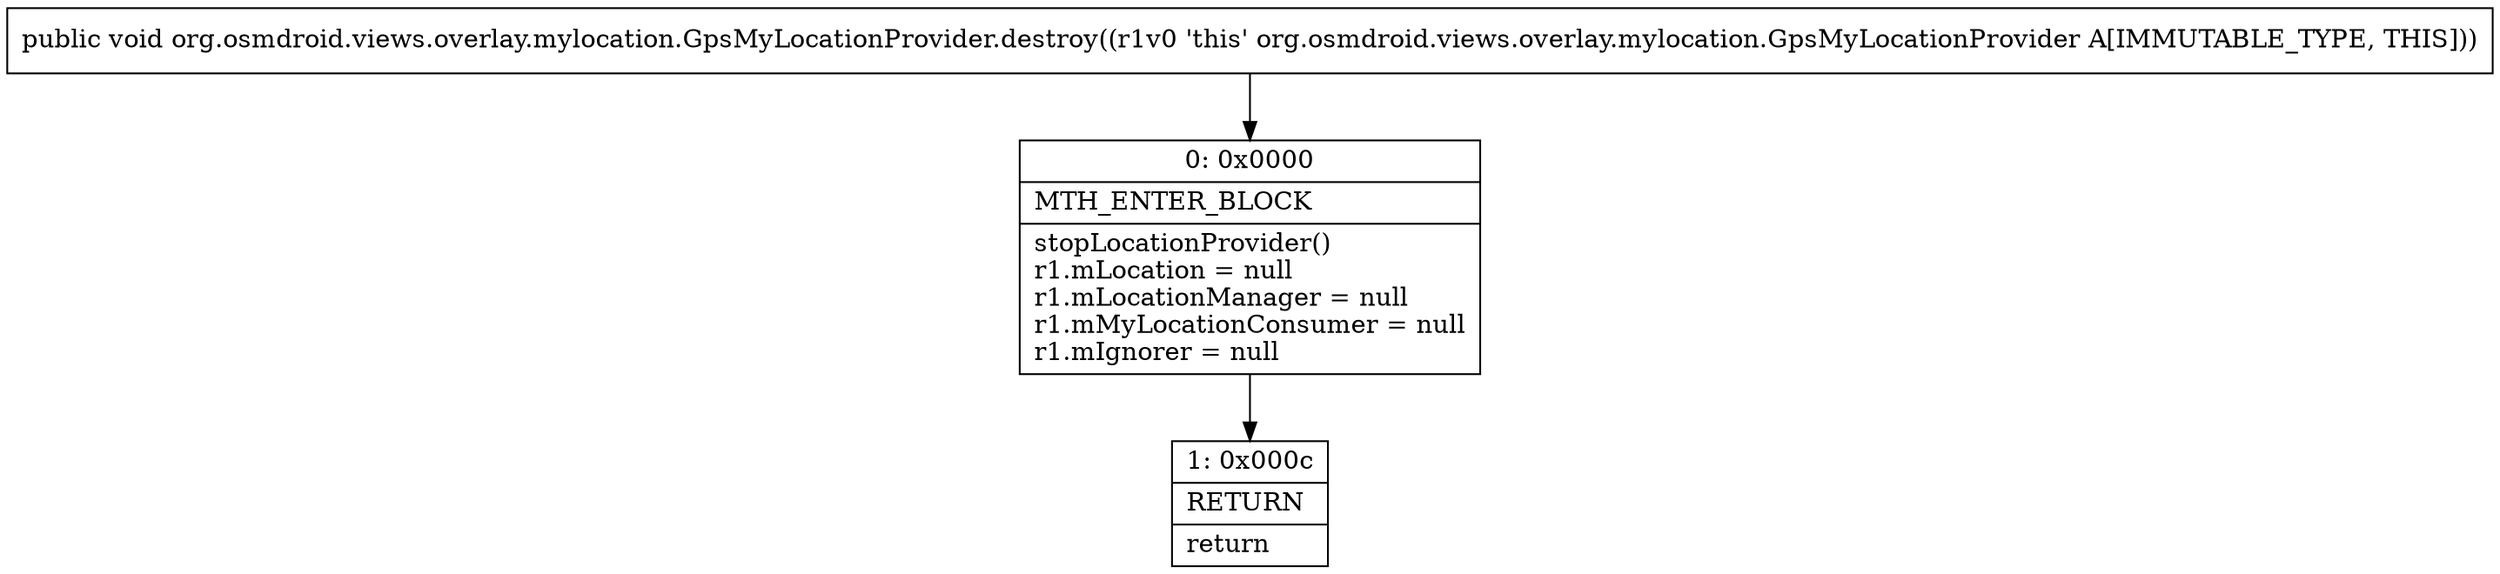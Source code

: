 digraph "CFG fororg.osmdroid.views.overlay.mylocation.GpsMyLocationProvider.destroy()V" {
Node_0 [shape=record,label="{0\:\ 0x0000|MTH_ENTER_BLOCK\l|stopLocationProvider()\lr1.mLocation = null\lr1.mLocationManager = null\lr1.mMyLocationConsumer = null\lr1.mIgnorer = null\l}"];
Node_1 [shape=record,label="{1\:\ 0x000c|RETURN\l|return\l}"];
MethodNode[shape=record,label="{public void org.osmdroid.views.overlay.mylocation.GpsMyLocationProvider.destroy((r1v0 'this' org.osmdroid.views.overlay.mylocation.GpsMyLocationProvider A[IMMUTABLE_TYPE, THIS])) }"];
MethodNode -> Node_0;
Node_0 -> Node_1;
}

